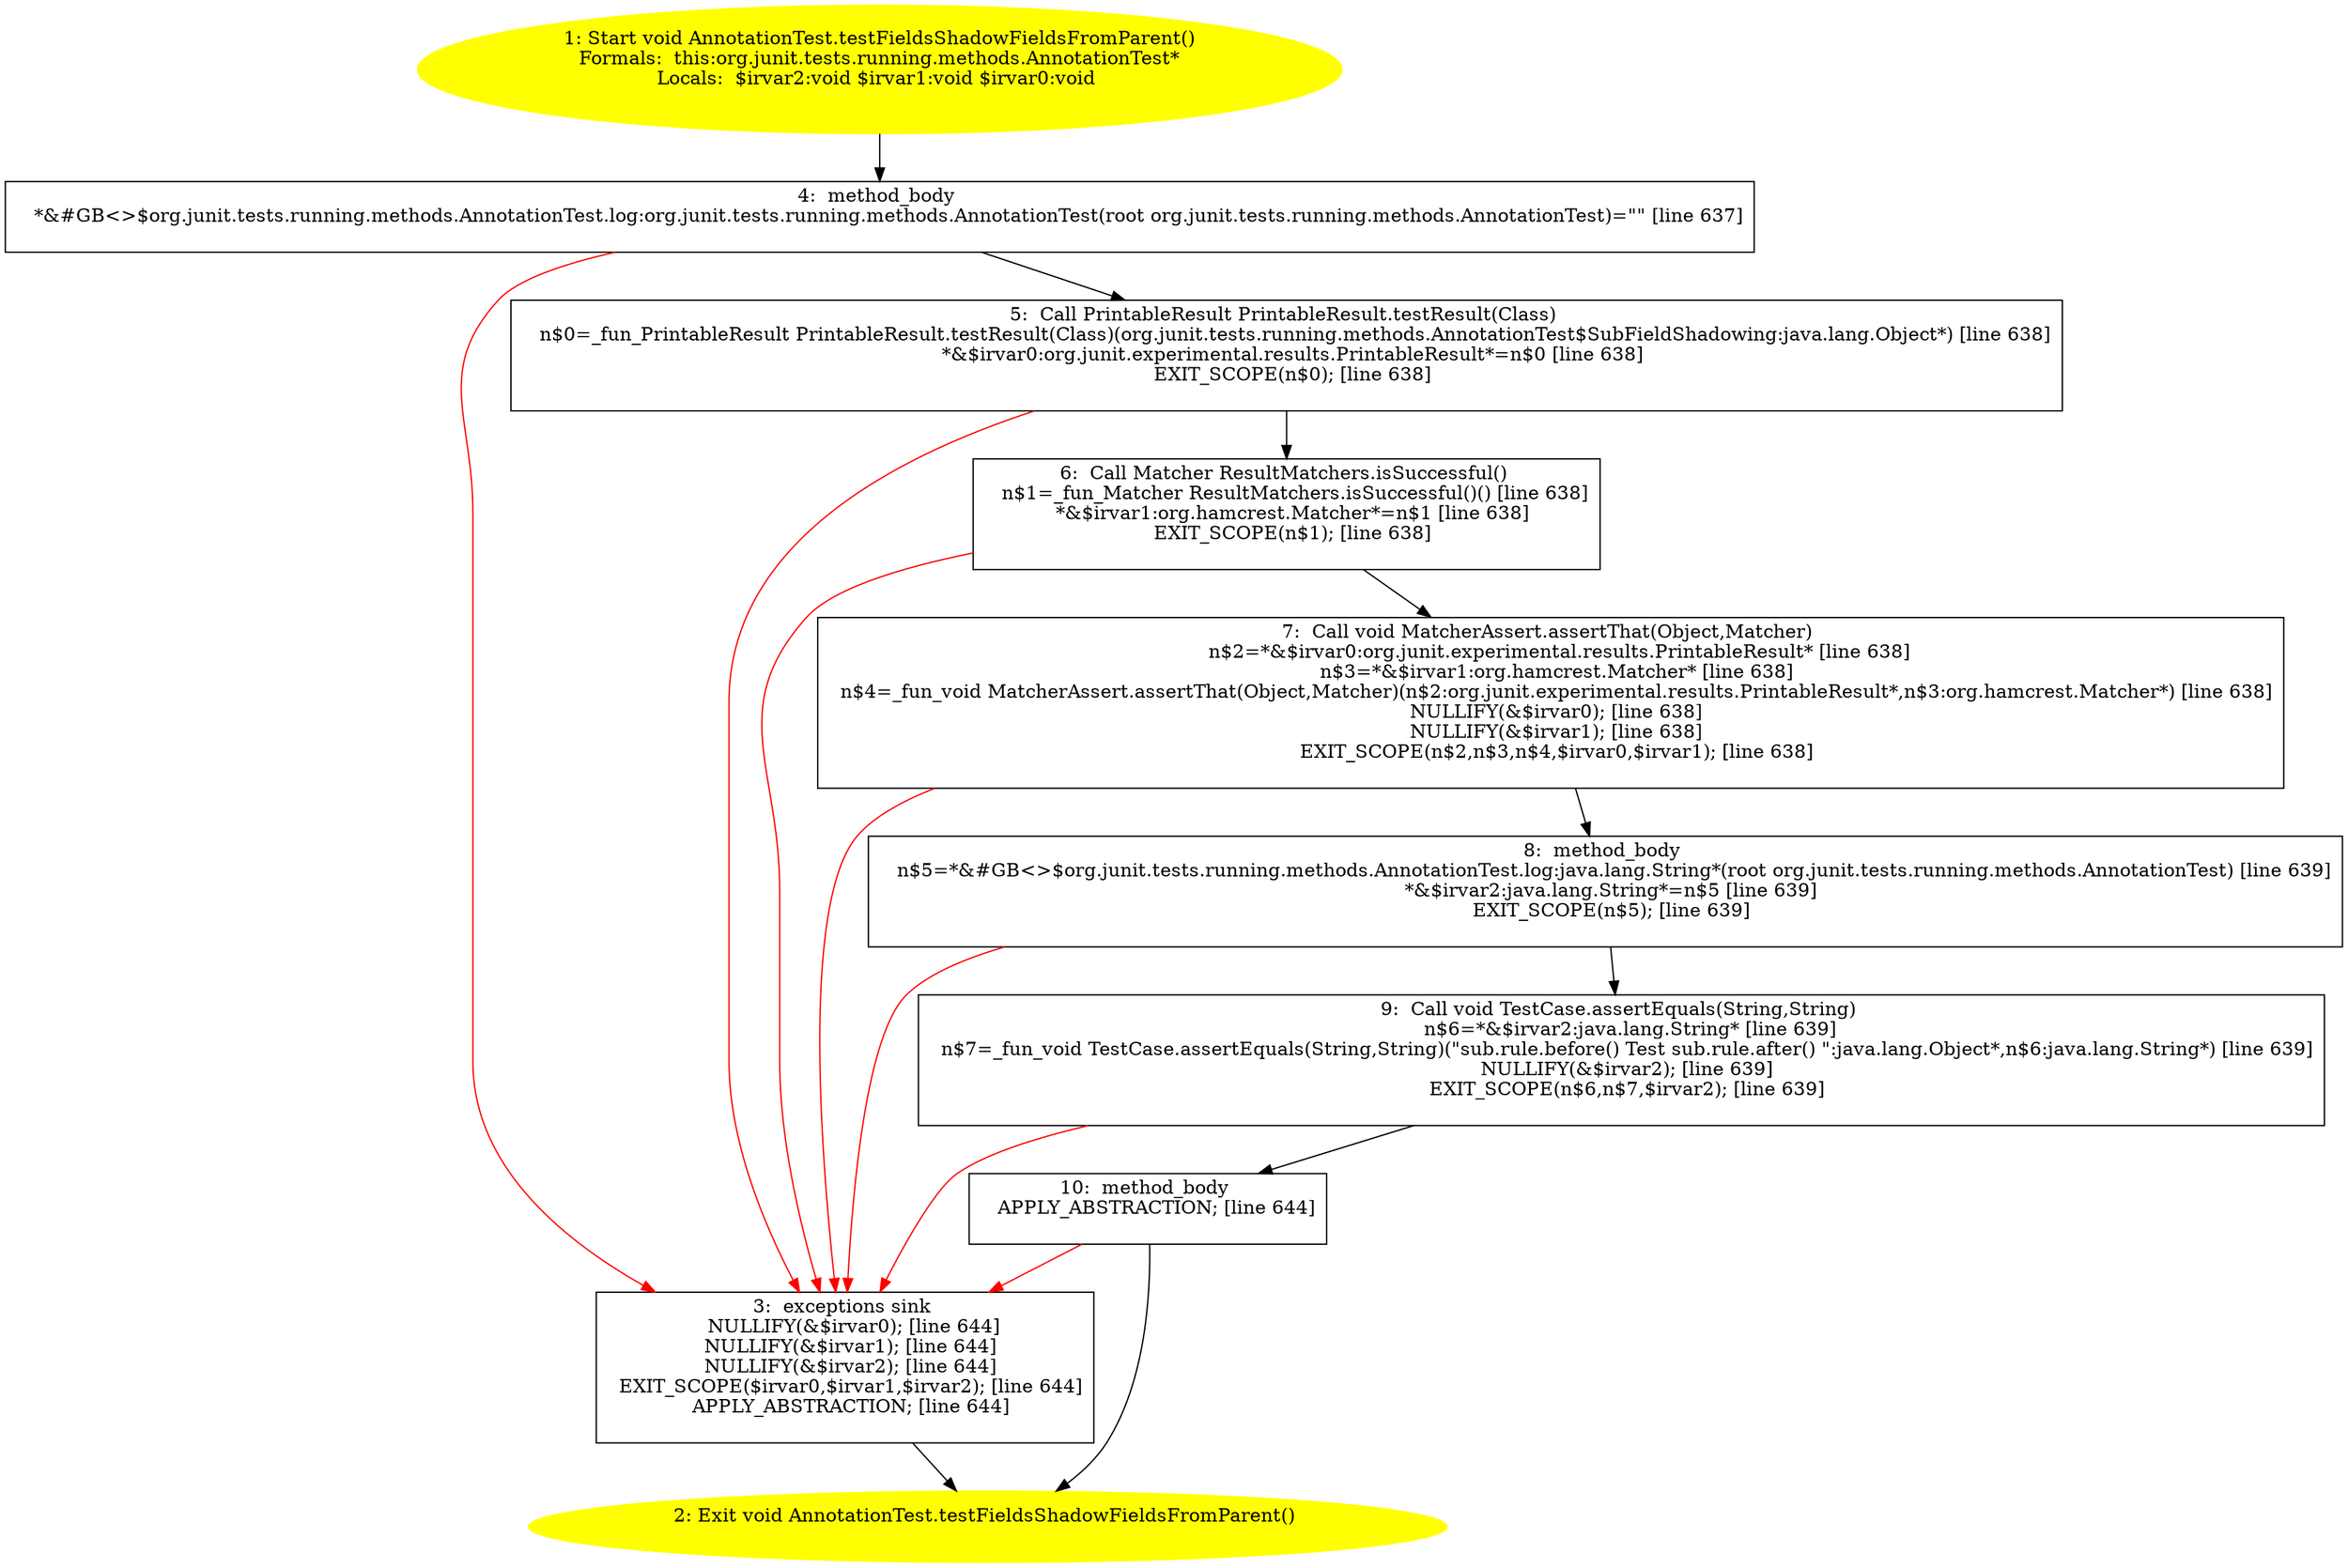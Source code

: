 /* @generated */
digraph cfg {
"org.junit.tests.running.methods.AnnotationTest.testFieldsShadowFieldsFromParent():void.9cf4e1d3f34fc8f914ee2101d2e2560b_1" [label="1: Start void AnnotationTest.testFieldsShadowFieldsFromParent()\nFormals:  this:org.junit.tests.running.methods.AnnotationTest*\nLocals:  $irvar2:void $irvar1:void $irvar0:void \n  " color=yellow style=filled]
	

	 "org.junit.tests.running.methods.AnnotationTest.testFieldsShadowFieldsFromParent():void.9cf4e1d3f34fc8f914ee2101d2e2560b_1" -> "org.junit.tests.running.methods.AnnotationTest.testFieldsShadowFieldsFromParent():void.9cf4e1d3f34fc8f914ee2101d2e2560b_4" ;
"org.junit.tests.running.methods.AnnotationTest.testFieldsShadowFieldsFromParent():void.9cf4e1d3f34fc8f914ee2101d2e2560b_2" [label="2: Exit void AnnotationTest.testFieldsShadowFieldsFromParent() \n  " color=yellow style=filled]
	

"org.junit.tests.running.methods.AnnotationTest.testFieldsShadowFieldsFromParent():void.9cf4e1d3f34fc8f914ee2101d2e2560b_3" [label="3:  exceptions sink \n   NULLIFY(&$irvar0); [line 644]\n  NULLIFY(&$irvar1); [line 644]\n  NULLIFY(&$irvar2); [line 644]\n  EXIT_SCOPE($irvar0,$irvar1,$irvar2); [line 644]\n  APPLY_ABSTRACTION; [line 644]\n " shape="box"]
	

	 "org.junit.tests.running.methods.AnnotationTest.testFieldsShadowFieldsFromParent():void.9cf4e1d3f34fc8f914ee2101d2e2560b_3" -> "org.junit.tests.running.methods.AnnotationTest.testFieldsShadowFieldsFromParent():void.9cf4e1d3f34fc8f914ee2101d2e2560b_2" ;
"org.junit.tests.running.methods.AnnotationTest.testFieldsShadowFieldsFromParent():void.9cf4e1d3f34fc8f914ee2101d2e2560b_4" [label="4:  method_body \n   *&#GB<>$org.junit.tests.running.methods.AnnotationTest.log:org.junit.tests.running.methods.AnnotationTest(root org.junit.tests.running.methods.AnnotationTest)=\"\" [line 637]\n " shape="box"]
	

	 "org.junit.tests.running.methods.AnnotationTest.testFieldsShadowFieldsFromParent():void.9cf4e1d3f34fc8f914ee2101d2e2560b_4" -> "org.junit.tests.running.methods.AnnotationTest.testFieldsShadowFieldsFromParent():void.9cf4e1d3f34fc8f914ee2101d2e2560b_5" ;
	 "org.junit.tests.running.methods.AnnotationTest.testFieldsShadowFieldsFromParent():void.9cf4e1d3f34fc8f914ee2101d2e2560b_4" -> "org.junit.tests.running.methods.AnnotationTest.testFieldsShadowFieldsFromParent():void.9cf4e1d3f34fc8f914ee2101d2e2560b_3" [color="red" ];
"org.junit.tests.running.methods.AnnotationTest.testFieldsShadowFieldsFromParent():void.9cf4e1d3f34fc8f914ee2101d2e2560b_5" [label="5:  Call PrintableResult PrintableResult.testResult(Class) \n   n$0=_fun_PrintableResult PrintableResult.testResult(Class)(org.junit.tests.running.methods.AnnotationTest$SubFieldShadowing:java.lang.Object*) [line 638]\n  *&$irvar0:org.junit.experimental.results.PrintableResult*=n$0 [line 638]\n  EXIT_SCOPE(n$0); [line 638]\n " shape="box"]
	

	 "org.junit.tests.running.methods.AnnotationTest.testFieldsShadowFieldsFromParent():void.9cf4e1d3f34fc8f914ee2101d2e2560b_5" -> "org.junit.tests.running.methods.AnnotationTest.testFieldsShadowFieldsFromParent():void.9cf4e1d3f34fc8f914ee2101d2e2560b_6" ;
	 "org.junit.tests.running.methods.AnnotationTest.testFieldsShadowFieldsFromParent():void.9cf4e1d3f34fc8f914ee2101d2e2560b_5" -> "org.junit.tests.running.methods.AnnotationTest.testFieldsShadowFieldsFromParent():void.9cf4e1d3f34fc8f914ee2101d2e2560b_3" [color="red" ];
"org.junit.tests.running.methods.AnnotationTest.testFieldsShadowFieldsFromParent():void.9cf4e1d3f34fc8f914ee2101d2e2560b_6" [label="6:  Call Matcher ResultMatchers.isSuccessful() \n   n$1=_fun_Matcher ResultMatchers.isSuccessful()() [line 638]\n  *&$irvar1:org.hamcrest.Matcher*=n$1 [line 638]\n  EXIT_SCOPE(n$1); [line 638]\n " shape="box"]
	

	 "org.junit.tests.running.methods.AnnotationTest.testFieldsShadowFieldsFromParent():void.9cf4e1d3f34fc8f914ee2101d2e2560b_6" -> "org.junit.tests.running.methods.AnnotationTest.testFieldsShadowFieldsFromParent():void.9cf4e1d3f34fc8f914ee2101d2e2560b_7" ;
	 "org.junit.tests.running.methods.AnnotationTest.testFieldsShadowFieldsFromParent():void.9cf4e1d3f34fc8f914ee2101d2e2560b_6" -> "org.junit.tests.running.methods.AnnotationTest.testFieldsShadowFieldsFromParent():void.9cf4e1d3f34fc8f914ee2101d2e2560b_3" [color="red" ];
"org.junit.tests.running.methods.AnnotationTest.testFieldsShadowFieldsFromParent():void.9cf4e1d3f34fc8f914ee2101d2e2560b_7" [label="7:  Call void MatcherAssert.assertThat(Object,Matcher) \n   n$2=*&$irvar0:org.junit.experimental.results.PrintableResult* [line 638]\n  n$3=*&$irvar1:org.hamcrest.Matcher* [line 638]\n  n$4=_fun_void MatcherAssert.assertThat(Object,Matcher)(n$2:org.junit.experimental.results.PrintableResult*,n$3:org.hamcrest.Matcher*) [line 638]\n  NULLIFY(&$irvar0); [line 638]\n  NULLIFY(&$irvar1); [line 638]\n  EXIT_SCOPE(n$2,n$3,n$4,$irvar0,$irvar1); [line 638]\n " shape="box"]
	

	 "org.junit.tests.running.methods.AnnotationTest.testFieldsShadowFieldsFromParent():void.9cf4e1d3f34fc8f914ee2101d2e2560b_7" -> "org.junit.tests.running.methods.AnnotationTest.testFieldsShadowFieldsFromParent():void.9cf4e1d3f34fc8f914ee2101d2e2560b_8" ;
	 "org.junit.tests.running.methods.AnnotationTest.testFieldsShadowFieldsFromParent():void.9cf4e1d3f34fc8f914ee2101d2e2560b_7" -> "org.junit.tests.running.methods.AnnotationTest.testFieldsShadowFieldsFromParent():void.9cf4e1d3f34fc8f914ee2101d2e2560b_3" [color="red" ];
"org.junit.tests.running.methods.AnnotationTest.testFieldsShadowFieldsFromParent():void.9cf4e1d3f34fc8f914ee2101d2e2560b_8" [label="8:  method_body \n   n$5=*&#GB<>$org.junit.tests.running.methods.AnnotationTest.log:java.lang.String*(root org.junit.tests.running.methods.AnnotationTest) [line 639]\n  *&$irvar2:java.lang.String*=n$5 [line 639]\n  EXIT_SCOPE(n$5); [line 639]\n " shape="box"]
	

	 "org.junit.tests.running.methods.AnnotationTest.testFieldsShadowFieldsFromParent():void.9cf4e1d3f34fc8f914ee2101d2e2560b_8" -> "org.junit.tests.running.methods.AnnotationTest.testFieldsShadowFieldsFromParent():void.9cf4e1d3f34fc8f914ee2101d2e2560b_9" ;
	 "org.junit.tests.running.methods.AnnotationTest.testFieldsShadowFieldsFromParent():void.9cf4e1d3f34fc8f914ee2101d2e2560b_8" -> "org.junit.tests.running.methods.AnnotationTest.testFieldsShadowFieldsFromParent():void.9cf4e1d3f34fc8f914ee2101d2e2560b_3" [color="red" ];
"org.junit.tests.running.methods.AnnotationTest.testFieldsShadowFieldsFromParent():void.9cf4e1d3f34fc8f914ee2101d2e2560b_9" [label="9:  Call void TestCase.assertEquals(String,String) \n   n$6=*&$irvar2:java.lang.String* [line 639]\n  n$7=_fun_void TestCase.assertEquals(String,String)(\"sub.rule.before() Test sub.rule.after() \":java.lang.Object*,n$6:java.lang.String*) [line 639]\n  NULLIFY(&$irvar2); [line 639]\n  EXIT_SCOPE(n$6,n$7,$irvar2); [line 639]\n " shape="box"]
	

	 "org.junit.tests.running.methods.AnnotationTest.testFieldsShadowFieldsFromParent():void.9cf4e1d3f34fc8f914ee2101d2e2560b_9" -> "org.junit.tests.running.methods.AnnotationTest.testFieldsShadowFieldsFromParent():void.9cf4e1d3f34fc8f914ee2101d2e2560b_10" ;
	 "org.junit.tests.running.methods.AnnotationTest.testFieldsShadowFieldsFromParent():void.9cf4e1d3f34fc8f914ee2101d2e2560b_9" -> "org.junit.tests.running.methods.AnnotationTest.testFieldsShadowFieldsFromParent():void.9cf4e1d3f34fc8f914ee2101d2e2560b_3" [color="red" ];
"org.junit.tests.running.methods.AnnotationTest.testFieldsShadowFieldsFromParent():void.9cf4e1d3f34fc8f914ee2101d2e2560b_10" [label="10:  method_body \n   APPLY_ABSTRACTION; [line 644]\n " shape="box"]
	

	 "org.junit.tests.running.methods.AnnotationTest.testFieldsShadowFieldsFromParent():void.9cf4e1d3f34fc8f914ee2101d2e2560b_10" -> "org.junit.tests.running.methods.AnnotationTest.testFieldsShadowFieldsFromParent():void.9cf4e1d3f34fc8f914ee2101d2e2560b_2" ;
	 "org.junit.tests.running.methods.AnnotationTest.testFieldsShadowFieldsFromParent():void.9cf4e1d3f34fc8f914ee2101d2e2560b_10" -> "org.junit.tests.running.methods.AnnotationTest.testFieldsShadowFieldsFromParent():void.9cf4e1d3f34fc8f914ee2101d2e2560b_3" [color="red" ];
}
